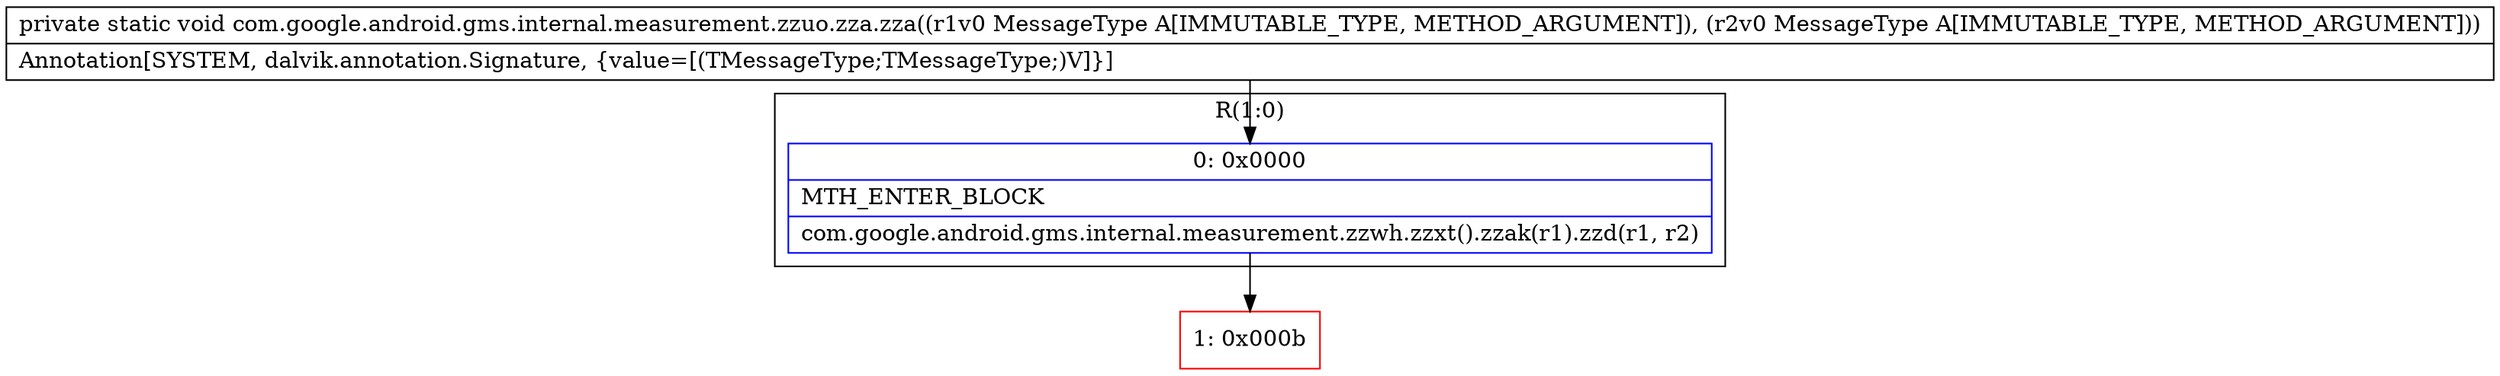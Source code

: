 digraph "CFG forcom.google.android.gms.internal.measurement.zzuo.zza.zza(Lcom\/google\/android\/gms\/internal\/measurement\/zzuo;Lcom\/google\/android\/gms\/internal\/measurement\/zzuo;)V" {
subgraph cluster_Region_3157836 {
label = "R(1:0)";
node [shape=record,color=blue];
Node_0 [shape=record,label="{0\:\ 0x0000|MTH_ENTER_BLOCK\l|com.google.android.gms.internal.measurement.zzwh.zzxt().zzak(r1).zzd(r1, r2)\l}"];
}
Node_1 [shape=record,color=red,label="{1\:\ 0x000b}"];
MethodNode[shape=record,label="{private static void com.google.android.gms.internal.measurement.zzuo.zza.zza((r1v0 MessageType A[IMMUTABLE_TYPE, METHOD_ARGUMENT]), (r2v0 MessageType A[IMMUTABLE_TYPE, METHOD_ARGUMENT]))  | Annotation[SYSTEM, dalvik.annotation.Signature, \{value=[(TMessageType;TMessageType;)V]\}]\l}"];
MethodNode -> Node_0;
Node_0 -> Node_1;
}

